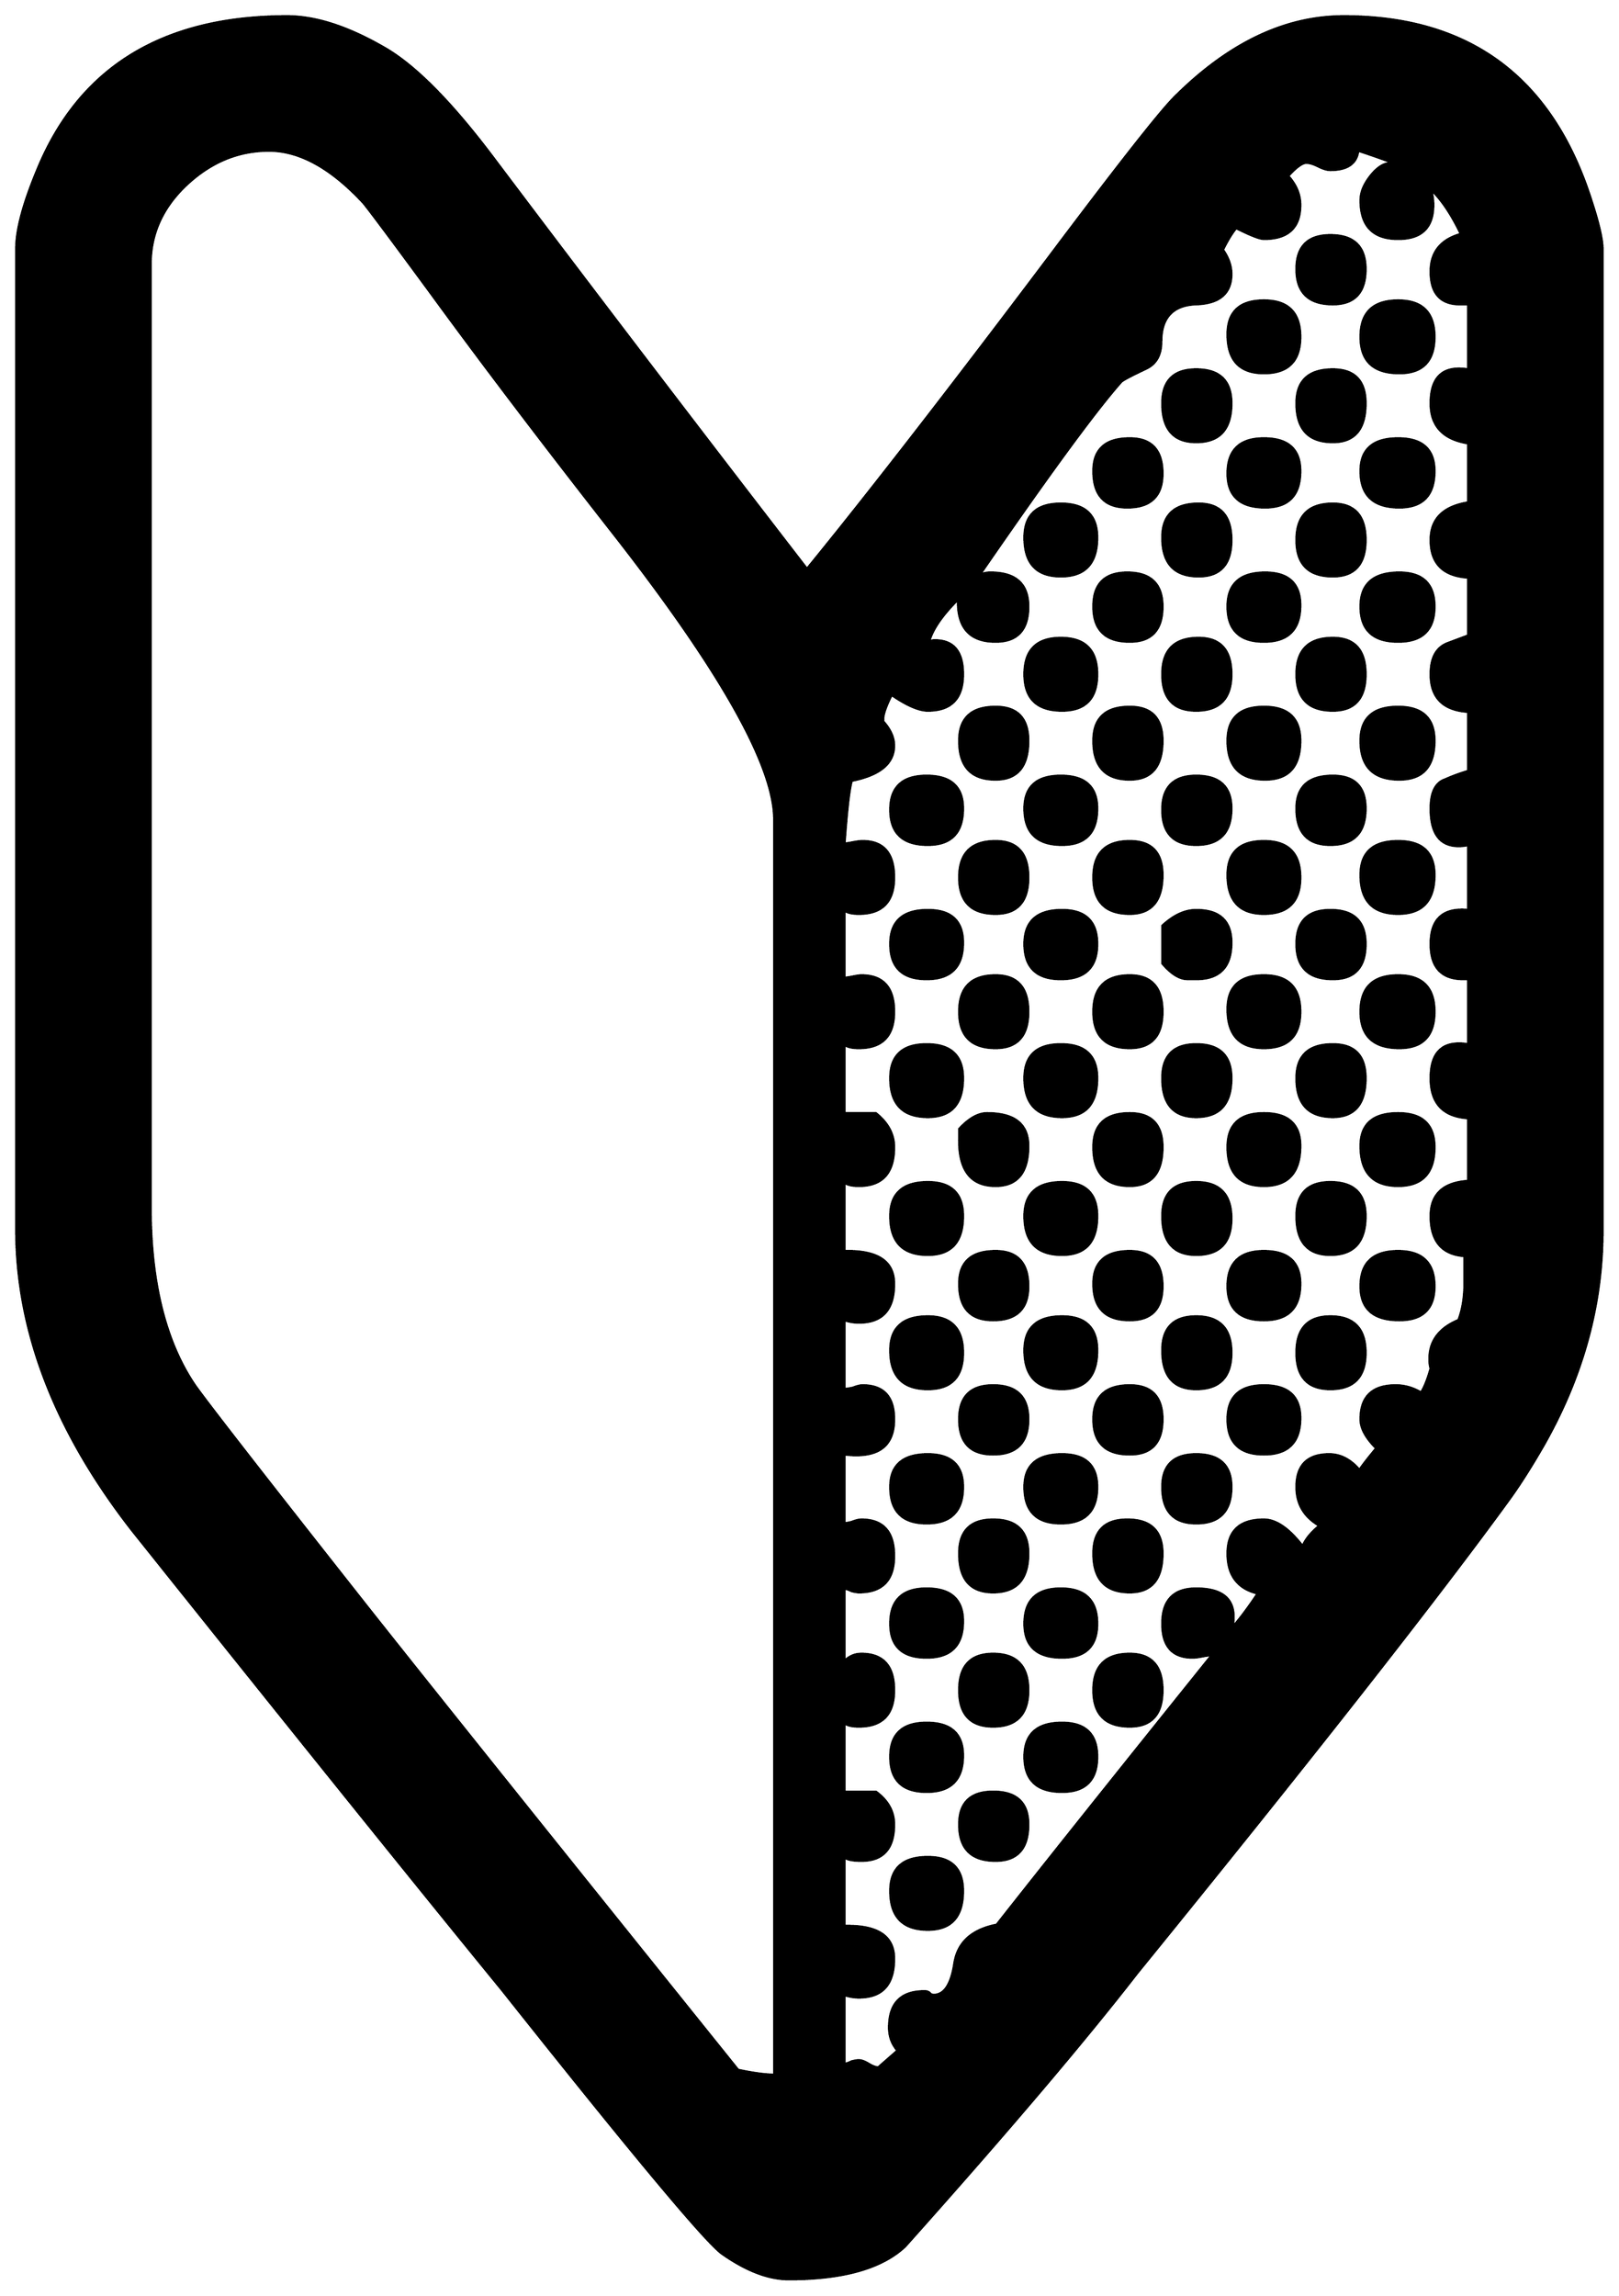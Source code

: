 


\begin{tikzpicture}[y=0.80pt, x=0.80pt, yscale=-1.0, xscale=1.0, inner sep=0pt, outer sep=0pt]
\begin{scope}[shift={(100.0,1699.0)},nonzero rule]
  \path[draw=.,fill=.,line width=1.600pt] (1394.0,-507.0) ..
    controls (1394.0,-445.667) and (1377.667,-386.333) ..
    (1345.0,-329.0) .. controls (1335.0,-311.667) and
    (1325.667,-297.0) .. (1317.0,-285.0) .. controls
    (1256.333,-201.667) and (1153.667,-71.0) .. (1009.0,107.0) ..
    controls (965.0,163.667) and (901.0,239.0) .. (817.0,333.0) ..
    controls (797.667,351.0) and (765.667,360.0) .. (721.0,360.0) ..
    controls (704.333,360.0) and (686.0,353.0) .. (666.0,339.0) ..
    controls (652.667,329.667) and (592.0,257.0) .. (484.0,121.0) ..
    controls (415.333,37.0) and (313.333,-89.667) .. (178.0,-259.0) ..
    controls (114.0,-341.0) and (82.0,-424.0) .. (82.0,-508.0)
    -- (82.0,-1319.0) .. controls (82.0,-1334.333) and
    (87.667,-1355.667) .. (99.0,-1383.0) .. controls (133.667,-1468.333)
    and (202.667,-1511.0) .. (306.0,-1511.0) .. controls
    (330.0,-1511.0) and (357.333,-1502.0) .. (388.0,-1484.0) ..
    controls (412.667,-1469.333) and (441.667,-1440.0) ..
    (475.0,-1396.0) .. controls (556.333,-1288.0) and
    (643.333,-1174.0) .. (736.0,-1054.0) .. controls
    (786.667,-1116.0) and (854.667,-1203.667) .. (940.0,-1317.0) ..
    controls (994.667,-1389.667) and (1028.0,-1432.0) ..
    (1040.0,-1444.0) .. controls (1084.667,-1488.667) and
    (1131.333,-1511.0) .. (1180.0,-1511.0) .. controls
    (1281.333,-1511.0) and (1348.667,-1463.0) .. (1382.0,-1367.0) ..
    controls (1390.0,-1343.667) and (1394.0,-1327.667) ..
    (1394.0,-1319.0) -- (1394.0,-507.0) -- cycle(1283.0,-548.0)
    -- (1283.0,-600.0) .. controls (1262.333,-601.333) and
    (1252.0,-612.333) .. (1252.0,-633.0) .. controls
    (1252.0,-655.0) and (1262.333,-664.333) .. (1283.0,-661.0) --
    (1283.0,-715.0) -- (1279.0,-715.0) .. controls
    (1261.0,-715.0) and (1252.0,-724.667) .. (1252.0,-744.0) ..
    controls (1252.0,-764.667) and (1262.333,-774.0) ..
    (1283.0,-772.0) -- (1283.0,-826.0) .. controls
    (1281.0,-825.333) and (1278.333,-825.0) .. (1275.0,-825.0) ..
    controls (1259.667,-825.0) and (1252.0,-835.333) ..
    (1252.0,-856.0) .. controls (1252.0,-869.333) and
    (1256.0,-877.333) .. (1264.0,-880.0) .. controls
    (1270.0,-882.667) and (1276.333,-885.0) .. (1283.0,-887.0) --
    (1283.0,-936.0) .. controls (1262.333,-937.333) and
    (1252.0,-947.667) .. (1252.0,-967.0) .. controls
    (1252.0,-981.0) and (1257.0,-989.667) .. (1267.0,-993.0) ..
    controls (1277.667,-997.0) and (1283.0,-999.0) ..
    (1283.0,-999.0) -- (1283.0,-1047.0) .. controls
    (1262.333,-1048.333) and (1252.0,-1058.667) .. (1252.0,-1078.0) ..
    controls (1252.0,-1095.333) and (1262.333,-1105.667) ..
    (1283.0,-1109.0) -- (1283.0,-1158.0) .. controls
    (1262.333,-1161.333) and (1252.0,-1172.333) .. (1252.0,-1191.0) ..
    controls (1252.0,-1213.0) and (1262.333,-1222.333) ..
    (1283.0,-1219.0) -- (1283.0,-1273.0) -- (1278.0,-1273.0) ..
    controls (1260.667,-1272.333) and (1252.0,-1281.333) ..
    (1252.0,-1300.0) .. controls (1252.0,-1316.0) and
    (1260.333,-1326.333) .. (1277.0,-1331.0) .. controls
    (1269.0,-1347.667) and (1260.667,-1360.0) .. (1252.0,-1368.0) ..
    controls (1253.333,-1364.0) and (1254.0,-1359.667) ..
    (1254.0,-1355.0) .. controls (1254.0,-1336.333) and
    (1244.333,-1327.0) .. (1225.0,-1327.0) .. controls
    (1204.333,-1327.0) and (1194.0,-1337.667) .. (1194.0,-1359.0) ..
    controls (1194.0,-1365.667) and (1197.0,-1372.667) ..
    (1203.0,-1380.0) .. controls (1209.667,-1388.0) and
    (1216.333,-1391.0) .. (1223.0,-1389.0) .. controls
    (1216.333,-1391.667) and (1206.0,-1395.333) .. (1192.0,-1400.0) ..
    controls (1190.667,-1389.333) and (1183.0,-1384.0) ..
    (1169.0,-1384.0) .. controls (1166.333,-1384.0) and
    (1163.0,-1385.0) .. (1159.0,-1387.0) .. controls
    (1155.0,-1389.0) and (1151.667,-1390.0) .. (1149.0,-1390.0) ..
    controls (1145.667,-1390.0) and (1140.667,-1386.333) ..
    (1134.0,-1379.0) .. controls (1140.667,-1371.667) and
    (1144.0,-1363.667) .. (1144.0,-1355.0) .. controls
    (1144.0,-1336.333) and (1134.0,-1327.0) .. (1114.0,-1327.0) ..
    controls (1110.667,-1327.0) and (1103.0,-1330.0) ..
    (1091.0,-1336.0) .. controls (1087.667,-1332.0) and
    (1084.0,-1326.0) .. (1080.0,-1318.0) .. controls
    (1084.667,-1311.333) and (1087.0,-1304.667) .. (1087.0,-1298.0) ..
    controls (1087.0,-1282.0) and (1077.333,-1273.667) ..
    (1058.0,-1273.0) .. controls (1038.667,-1272.333) and
    (1029.0,-1262.0) .. (1029.0,-1242.0) .. controls
    (1029.0,-1231.333) and (1025.0,-1224.0) .. (1017.0,-1220.0) ..
    controls (1004.333,-1214.0) and (997.333,-1210.333) ..
    (996.0,-1209.0) .. controls (974.667,-1185.0) and
    (935.333,-1131.333) .. (878.0,-1048.0) .. controls
    (880.0,-1050.0) and (883.333,-1051.0) .. (888.0,-1051.0) ..
    controls (908.667,-1051.0) and (919.0,-1041.667) ..
    (919.0,-1023.0) .. controls (919.0,-1003.667) and
    (910.0,-994.0) .. (892.0,-994.0) .. controls (870.667,-994.0)
    and (860.333,-1005.667) .. (861.0,-1029.0) .. controls
    (847.667,-1015.667) and (839.667,-1004.0) .. (837.0,-994.0) ..
    controls (838.333,-994.667) and (840.0,-995.0) .. (842.0,-995.0)
    .. controls (857.333,-995.0) and (865.0,-985.667) ..
    (865.0,-967.0) .. controls (865.0,-947.0) and (855.333,-937.0)
    .. (836.0,-937.0) .. controls (828.667,-937.0) and
    (818.667,-941.333) .. (806.0,-950.0) .. controls (801.333,-940.667)
    and (799.0,-934.0) .. (799.0,-930.0) -- (799.0,-928.0) ..
    controls (805.0,-921.333) and (808.0,-914.667) .. (808.0,-908.0)
    .. controls (808.0,-893.333) and (796.333,-883.667) ..
    (773.0,-879.0) .. controls (771.0,-872.333) and (769.0,-855.0)
    .. (767.0,-827.0) .. controls (768.333,-827.0) and
    (770.667,-827.333) .. (774.0,-828.0) .. controls (777.333,-828.667)
    and (780.0,-829.0) .. (782.0,-829.0) .. controls
    (799.333,-829.0) and (808.0,-819.0) .. (808.0,-799.0) ..
    controls (808.0,-779.0) and (798.333,-769.0) .. (779.0,-769.0)
    .. controls (773.0,-769.0) and (769.0,-770.0) ..
    (767.0,-772.0) -- (767.0,-716.0) .. controls (768.333,-716.0)
    and (770.667,-716.333) .. (774.0,-717.0) .. controls
    (777.333,-717.667) and (779.667,-718.0) .. (781.0,-718.0) ..
    controls (799.0,-718.0) and (808.0,-708.0) .. (808.0,-688.0)
    .. controls (808.0,-668.0) and (798.333,-658.0) ..
    (779.0,-658.0) .. controls (773.0,-658.0) and (769.0,-659.0)
    .. (767.0,-661.0) -- (767.0,-604.0) -- (793.0,-604.0) ..
    controls (803.0,-596.0) and (808.0,-586.667) .. (808.0,-576.0)
    .. controls (808.0,-554.667) and (798.333,-544.0) ..
    (779.0,-544.0) .. controls (773.0,-544.0) and (769.0,-545.0)
    .. (767.0,-547.0) -- (767.0,-490.0) .. controls
    (794.333,-490.667) and (808.0,-481.667) .. (808.0,-463.0) ..
    controls (808.0,-441.667) and (798.333,-431.0) .. (779.0,-431.0)
    .. controls (775.0,-431.0) and (771.0,-431.667) ..
    (767.0,-433.0) -- (767.0,-376.0) .. controls (768.333,-376.0)
    and (770.667,-376.333) .. (774.0,-377.0) .. controls
    (777.333,-378.333) and (780.0,-379.0) .. (782.0,-379.0) ..
    controls (799.333,-379.0) and (808.0,-369.667) .. (808.0,-351.0)
    .. controls (808.0,-328.333) and (794.333,-318.667) ..
    (767.0,-322.0) -- (767.0,-265.0) .. controls (768.333,-265.0)
    and (770.333,-265.333) .. (773.0,-266.0) .. controls
    (776.333,-267.333) and (779.0,-268.0) .. (781.0,-268.0) ..
    controls (799.0,-268.0) and (808.0,-258.0) .. (808.0,-238.0)
    .. controls (808.0,-218.0) and (798.333,-208.0) ..
    (779.0,-208.0) .. controls (777.667,-208.0) and (775.667,-208.333)
    .. (773.0,-209.0) .. controls (770.333,-210.333) and
    (768.333,-211.0) .. (767.0,-211.0) -- (767.0,-151.0) ..
    controls (771.0,-155.0) and (775.667,-157.0) .. (781.0,-157.0)
    .. controls (799.0,-157.0) and (808.0,-147.0) ..
    (808.0,-127.0) .. controls (808.0,-107.0) and (798.333,-97.0)
    .. (779.0,-97.0) .. controls (773.0,-97.0) and (769.0,-98.0)
    .. (767.0,-100.0) -- (767.0,-43.0) -- (793.0,-43.0) ..
    controls (803.0,-35.667) and (808.0,-26.667) .. (808.0,-16.0) ..
    controls (808.0,4.0) and (799.0,14.0) .. (781.0,14.0) ..
    controls (773.667,14.0) and (769.0,13.0) .. (767.0,11.0) --
    (767.0,68.0) .. controls (794.333,67.333) and (808.0,76.333) ..
    (808.0,95.0) .. controls (808.0,116.333) and (798.333,127.0) ..
    (779.0,127.0) .. controls (775.0,127.0) and (771.0,126.333) ..
    (767.0,125.0) -- (767.0,182.0) .. controls (768.333,182.0) and
    (770.333,181.333) .. (773.0,180.0) .. controls (775.667,179.333) and
    (777.667,179.0) .. (779.0,179.0) .. controls (781.0,179.0) and
    (783.667,180.0) .. (787.0,182.0) .. controls (790.333,184.0) and
    (793.0,185.0) .. (795.0,185.0) .. controls (795.0,185.0) and
    (800.333,180.333) .. (811.0,171.0) .. controls (806.333,165.667) and
    (804.0,159.333) .. (804.0,152.0) .. controls (804.0,132.0) and
    (813.667,122.0) .. (833.0,122.0) .. controls (835.0,122.0) and
    (836.333,122.333) .. (837.0,123.0) .. controls (837.667,124.333) and
    (839.0,125.0) .. (841.0,125.0) .. controls (849.667,125.0) and
    (855.333,116.333) .. (858.0,99.0) .. controls (860.667,81.667) and
    (872.333,71.0) .. (893.0,67.0) .. controls (932.333,17.0) and
    (991.667,-57.333) .. (1071.0,-156.0) .. controls (1069.0,-156.0)
    and (1066.333,-155.667) .. (1063.0,-155.0) .. controls
    (1059.667,-154.333) and (1057.0,-154.0) .. (1055.0,-154.0) ..
    controls (1038.333,-154.0) and (1030.0,-163.333) ..
    (1030.0,-182.0) .. controls (1030.0,-201.333) and
    (1039.333,-211.0) .. (1058.0,-211.0) .. controls
    (1082.0,-211.0) and (1092.0,-200.333) .. (1088.0,-179.0) ..
    controls (1094.0,-185.667) and (1101.0,-195.0) ..
    (1109.0,-207.0) .. controls (1092.333,-211.0) and
    (1084.0,-222.0) .. (1084.0,-240.0) .. controls
    (1084.0,-258.667) and (1094.0,-268.0) .. (1114.0,-268.0) ..
    controls (1124.0,-268.0) and (1134.667,-260.667) ..
    (1146.0,-246.0) .. controls (1148.667,-252.0) and
    (1153.333,-257.667) .. (1160.0,-263.0) .. controls
    (1147.333,-270.333) and (1141.0,-281.0) .. (1141.0,-295.0) ..
    controls (1141.0,-313.0) and (1150.0,-322.0) ..
    (1168.0,-322.0) .. controls (1177.333,-322.0) and
    (1185.667,-317.667) .. (1193.0,-309.0) .. controls
    (1195.667,-313.0) and (1200.333,-319.0) .. (1207.0,-327.0) ..
    controls (1198.333,-335.667) and (1194.0,-343.667) ..
    (1194.0,-351.0) .. controls (1194.0,-369.667) and
    (1203.667,-379.0) .. (1223.0,-379.0) .. controls
    (1230.333,-379.0) and (1237.333,-377.0) .. (1244.0,-373.0) ..
    controls (1246.667,-377.0) and (1249.333,-383.667) ..
    (1252.0,-393.0) .. controls (1251.333,-395.0) and
    (1251.0,-397.667) .. (1251.0,-401.0) .. controls
    (1251.0,-415.667) and (1259.0,-426.333) .. (1275.0,-433.0) ..
    controls (1278.333,-441.667) and (1280.0,-452.0) ..
    (1280.0,-464.0) -- (1280.0,-486.0) .. controls
    (1261.333,-487.333) and (1252.0,-498.333) .. (1252.0,-519.0) ..
    controls (1252.0,-537.0) and (1262.333,-546.667) ..
    (1283.0,-548.0) -- cycle(709.0,191.0) -- (709.0,-847.0) ..
    controls (709.0,-891.0) and (665.0,-969.333) ..
    (577.0,-1082.0) .. controls (519.0,-1156.0) and
    (468.333,-1222.667) .. (425.0,-1282.0) .. controls
    (391.667,-1327.333) and (373.0,-1352.333) .. (369.0,-1357.0) ..
    controls (342.333,-1385.667) and (316.333,-1400.0) ..
    (291.0,-1400.0) .. controls (265.667,-1400.0) and
    (243.0,-1390.667) .. (223.0,-1372.0) .. controls
    (203.0,-1353.333) and (193.0,-1331.333) .. (193.0,-1306.0) --
    (193.0,-527.0) .. controls (193.0,-465.0) and (205.0,-416.0)
    .. (229.0,-380.0) .. controls (237.667,-367.333) and
    (285.667,-305.667) .. (373.0,-195.0) .. controls (423.667,-131.0)
    and (525.667,-3.667) .. (679.0,187.0) .. controls (691.667,189.667)
    and (701.667,191.0) .. (709.0,191.0) -- cycle(1198.0,-1302.0)
    .. controls (1198.0,-1282.667) and (1189.0,-1273.0) ..
    (1171.0,-1273.0) .. controls (1151.0,-1273.0) and
    (1141.0,-1282.667) .. (1141.0,-1302.0) .. controls
    (1141.0,-1320.667) and (1150.333,-1330.0) .. (1169.0,-1330.0) ..
    controls (1188.333,-1330.0) and (1198.0,-1320.667) ..
    (1198.0,-1302.0) -- cycle(1255.0,-1246.0) .. controls
    (1255.0,-1226.0) and (1245.333,-1216.0) .. (1226.0,-1216.0) ..
    controls (1204.667,-1216.0) and (1194.0,-1226.0) ..
    (1194.0,-1246.0) .. controls (1194.0,-1266.0) and
    (1204.333,-1276.0) .. (1225.0,-1276.0) .. controls
    (1245.0,-1276.0) and (1255.0,-1266.0) .. (1255.0,-1246.0) --
    cycle(1144.0,-1246.0) .. controls (1144.0,-1226.0) and
    (1134.0,-1216.0) .. (1114.0,-1216.0) .. controls
    (1094.0,-1216.0) and (1084.0,-1226.667) .. (1084.0,-1248.0) ..
    controls (1084.0,-1266.667) and (1094.0,-1276.0) ..
    (1114.0,-1276.0) .. controls (1134.0,-1276.0) and
    (1144.0,-1266.0) .. (1144.0,-1246.0) --
    cycle(1198.0,-1191.0) .. controls (1198.0,-1169.667) and
    (1189.0,-1159.0) .. (1171.0,-1159.0) .. controls
    (1151.0,-1159.0) and (1141.0,-1169.667) .. (1141.0,-1191.0) ..
    controls (1141.0,-1209.667) and (1151.0,-1219.0) ..
    (1171.0,-1219.0) .. controls (1189.0,-1219.0) and
    (1198.0,-1209.667) .. (1198.0,-1191.0) --
    cycle(1255.0,-1135.0) .. controls (1255.0,-1115.0) and
    (1245.333,-1105.0) .. (1226.0,-1105.0) .. controls
    (1204.667,-1105.0) and (1194.0,-1115.0) .. (1194.0,-1135.0) ..
    controls (1194.0,-1153.0) and (1204.333,-1162.0) ..
    (1225.0,-1162.0) .. controls (1245.0,-1162.0) and
    (1255.0,-1153.0) .. (1255.0,-1135.0) --
    cycle(1087.0,-1191.0) .. controls (1087.0,-1169.667) and
    (1077.333,-1159.0) .. (1058.0,-1159.0) .. controls
    (1039.333,-1159.0) and (1030.0,-1169.667) .. (1030.0,-1191.0) ..
    controls (1030.0,-1209.667) and (1039.333,-1219.0) ..
    (1058.0,-1219.0) .. controls (1077.333,-1219.0) and
    (1087.0,-1209.667) .. (1087.0,-1191.0) --
    cycle(1144.0,-1135.0) .. controls (1144.0,-1115.0) and
    (1134.333,-1105.0) .. (1115.0,-1105.0) .. controls
    (1094.333,-1105.0) and (1084.0,-1114.333) .. (1084.0,-1133.0) ..
    controls (1084.0,-1152.333) and (1094.0,-1162.0) ..
    (1114.0,-1162.0) .. controls (1134.0,-1162.0) and
    (1144.0,-1153.0) .. (1144.0,-1135.0) --
    cycle(1198.0,-1078.0) .. controls (1198.0,-1058.0) and
    (1189.0,-1048.0) .. (1171.0,-1048.0) .. controls
    (1151.0,-1048.0) and (1141.0,-1058.0) .. (1141.0,-1078.0) ..
    controls (1141.0,-1098.0) and (1151.0,-1108.0) ..
    (1171.0,-1108.0) .. controls (1189.0,-1108.0) and
    (1198.0,-1098.0) .. (1198.0,-1078.0) --
    cycle(1255.0,-1023.0) .. controls (1255.0,-1003.667) and
    (1245.0,-994.0) .. (1225.0,-994.0) .. controls
    (1204.333,-994.0) and (1194.0,-1003.667) .. (1194.0,-1023.0) ..
    controls (1194.0,-1041.667) and (1204.667,-1051.0) ..
    (1226.0,-1051.0) .. controls (1245.333,-1051.0) and
    (1255.0,-1041.667) .. (1255.0,-1023.0) --
    cycle(1087.0,-1078.0) .. controls (1087.0,-1058.0) and
    (1078.0,-1048.0) .. (1060.0,-1048.0) .. controls
    (1040.0,-1048.0) and (1030.0,-1058.667) .. (1030.0,-1080.0) ..
    controls (1030.0,-1098.667) and (1040.0,-1108.0) ..
    (1060.0,-1108.0) .. controls (1078.0,-1108.0) and
    (1087.0,-1098.0) .. (1087.0,-1078.0) --
    cycle(1144.0,-1024.0) .. controls (1144.0,-1004.0) and
    (1134.0,-994.0) .. (1114.0,-994.0) .. controls
    (1094.0,-994.0) and (1084.0,-1003.667) .. (1084.0,-1023.0) ..
    controls (1084.0,-1041.667) and (1094.333,-1051.0) ..
    (1115.0,-1051.0) .. controls (1134.333,-1051.0) and
    (1144.0,-1042.0) .. (1144.0,-1024.0) -- cycle(1198.0,-967.0)
    .. controls (1198.0,-947.0) and (1189.0,-937.0) ..
    (1171.0,-937.0) .. controls (1151.0,-937.0) and
    (1141.0,-947.0) .. (1141.0,-967.0) .. controls
    (1141.0,-987.0) and (1151.0,-997.0) .. (1171.0,-997.0) ..
    controls (1189.0,-997.0) and (1198.0,-987.0) ..
    (1198.0,-967.0) -- cycle(1030.0,-1133.0) .. controls
    (1030.0,-1114.333) and (1020.333,-1105.0) .. (1001.0,-1105.0) ..
    controls (982.333,-1105.0) and (973.0,-1115.0) ..
    (973.0,-1135.0) .. controls (973.0,-1153.0) and
    (983.0,-1162.0) .. (1003.0,-1162.0) .. controls
    (1021.0,-1162.0) and (1030.0,-1152.333) .. (1030.0,-1133.0) --
    cycle(1255.0,-912.0) .. controls (1255.0,-890.667) and
    (1245.333,-880.0) .. (1226.0,-880.0) .. controls
    (1204.667,-880.0) and (1194.0,-890.667) .. (1194.0,-912.0) ..
    controls (1194.0,-930.667) and (1204.333,-940.0) ..
    (1225.0,-940.0) .. controls (1245.0,-940.0) and
    (1255.0,-930.667) .. (1255.0,-912.0) -- cycle(1087.0,-967.0)
    .. controls (1087.0,-947.0) and (1077.333,-937.0) ..
    (1058.0,-937.0) .. controls (1039.333,-937.0) and
    (1030.0,-947.0) .. (1030.0,-967.0) .. controls
    (1030.0,-987.0) and (1040.0,-997.0) .. (1060.0,-997.0) ..
    controls (1078.0,-997.0) and (1087.0,-987.0) ..
    (1087.0,-967.0) -- cycle(976.0,-1080.0) .. controls
    (976.0,-1058.667) and (966.0,-1048.0) .. (946.0,-1048.0) ..
    controls (926.0,-1048.0) and (916.0,-1058.667) ..
    (916.0,-1080.0) .. controls (916.0,-1098.667) and
    (926.0,-1108.0) .. (946.0,-1108.0) .. controls
    (966.0,-1108.0) and (976.0,-1098.667) .. (976.0,-1080.0) --
    cycle(1030.0,-1023.0) .. controls (1030.0,-1003.667) and
    (1021.0,-994.0) .. (1003.0,-994.0) .. controls
    (983.0,-994.0) and (973.0,-1003.667) .. (973.0,-1023.0) ..
    controls (973.0,-1041.667) and (982.333,-1051.0) ..
    (1001.0,-1051.0) .. controls (1020.333,-1051.0) and
    (1030.0,-1041.667) .. (1030.0,-1023.0) -- cycle(1144.0,-912.0)
    .. controls (1144.0,-890.667) and (1134.333,-880.0) ..
    (1115.0,-880.0) .. controls (1094.333,-880.0) and
    (1084.0,-890.667) .. (1084.0,-912.0) .. controls
    (1084.0,-930.667) and (1094.0,-940.0) .. (1114.0,-940.0) ..
    controls (1134.0,-940.0) and (1144.0,-930.667) ..
    (1144.0,-912.0) -- cycle(1198.0,-856.0) .. controls
    (1198.0,-836.0) and (1188.333,-826.0) .. (1169.0,-826.0) ..
    controls (1150.333,-826.0) and (1141.0,-836.0) ..
    (1141.0,-856.0) .. controls (1141.0,-874.0) and
    (1151.0,-883.0) .. (1171.0,-883.0) .. controls
    (1189.0,-883.0) and (1198.0,-874.0) .. (1198.0,-856.0) --
    cycle(1255.0,-801.0) .. controls (1255.0,-779.667) and
    (1245.0,-769.0) .. (1225.0,-769.0) .. controls
    (1204.333,-769.0) and (1194.0,-779.667) .. (1194.0,-801.0) ..
    controls (1194.0,-819.667) and (1204.333,-829.0) ..
    (1225.0,-829.0) .. controls (1245.0,-829.0) and
    (1255.0,-819.667) .. (1255.0,-801.0) -- cycle(976.0,-967.0) ..
    controls (976.0,-947.0) and (966.333,-937.0) .. (947.0,-937.0)
    .. controls (926.333,-937.0) and (916.0,-947.0) ..
    (916.0,-967.0) .. controls (916.0,-987.0) and (926.0,-997.0)
    .. (946.0,-997.0) .. controls (966.0,-997.0) and
    (976.0,-987.0) .. (976.0,-967.0) -- cycle(1087.0,-856.0) ..
    controls (1087.0,-836.0) and (1077.333,-826.0) ..
    (1058.0,-826.0) .. controls (1039.333,-826.0) and
    (1030.0,-835.667) .. (1030.0,-855.0) .. controls
    (1030.0,-873.667) and (1039.333,-883.0) .. (1058.0,-883.0) ..
    controls (1077.333,-883.0) and (1087.0,-874.0) ..
    (1087.0,-856.0) -- cycle(1144.0,-799.0) .. controls
    (1144.0,-779.0) and (1134.0,-769.0) .. (1114.0,-769.0) ..
    controls (1094.0,-769.0) and (1084.0,-779.667) ..
    (1084.0,-801.0) .. controls (1084.0,-819.667) and
    (1094.0,-829.0) .. (1114.0,-829.0) .. controls
    (1134.0,-829.0) and (1144.0,-819.0) .. (1144.0,-799.0) --
    cycle(1198.0,-744.0) .. controls (1198.0,-724.667) and
    (1189.0,-715.0) .. (1171.0,-715.0) .. controls
    (1151.0,-715.0) and (1141.0,-724.667) .. (1141.0,-744.0) ..
    controls (1141.0,-762.667) and (1150.333,-772.0) ..
    (1169.0,-772.0) .. controls (1188.333,-772.0) and
    (1198.0,-762.667) .. (1198.0,-744.0) -- cycle(1255.0,-688.0)
    .. controls (1255.0,-668.0) and (1245.333,-658.0) ..
    (1226.0,-658.0) .. controls (1204.667,-658.0) and
    (1194.0,-668.0) .. (1194.0,-688.0) .. controls
    (1194.0,-708.0) and (1204.333,-718.0) .. (1225.0,-718.0) ..
    controls (1245.0,-718.0) and (1255.0,-708.0) ..
    (1255.0,-688.0) -- cycle(1030.0,-912.0) .. controls
    (1030.0,-890.667) and (1021.0,-880.0) .. (1003.0,-880.0) ..
    controls (983.0,-880.0) and (973.0,-890.667) .. (973.0,-912.0)
    .. controls (973.0,-930.667) and (983.0,-940.0) ..
    (1003.0,-940.0) .. controls (1021.0,-940.0) and
    (1030.0,-930.667) .. (1030.0,-912.0) -- cycle(1087.0,-745.0)
    .. controls (1087.0,-725.0) and (1077.333,-715.0) ..
    (1058.0,-715.0) -- (1051.0,-715.0) .. controls
    (1044.333,-715.0) and (1037.333,-719.333) .. (1030.0,-728.0) --
    (1030.0,-759.0) .. controls (1039.333,-767.667) and
    (1048.667,-772.0) .. (1058.0,-772.0) .. controls
    (1077.333,-772.0) and (1087.0,-763.0) .. (1087.0,-745.0) --
    cycle(1144.0,-688.0) .. controls (1144.0,-668.0) and
    (1134.0,-658.0) .. (1114.0,-658.0) .. controls
    (1094.0,-658.0) and (1084.0,-668.667) .. (1084.0,-690.0) ..
    controls (1084.0,-708.667) and (1094.0,-718.0) ..
    (1114.0,-718.0) .. controls (1134.0,-718.0) and
    (1144.0,-708.0) .. (1144.0,-688.0) -- cycle(919.0,-912.0) ..
    controls (919.0,-890.667) and (910.0,-880.0) .. (892.0,-880.0)
    .. controls (872.0,-880.0) and (862.0,-890.667) ..
    (862.0,-912.0) .. controls (862.0,-930.667) and (872.0,-940.0)
    .. (892.0,-940.0) .. controls (910.0,-940.0) and
    (919.0,-930.667) .. (919.0,-912.0) -- cycle(976.0,-856.0) ..
    controls (976.0,-836.0) and (966.333,-826.0) .. (947.0,-826.0)
    .. controls (926.333,-826.0) and (916.0,-836.0) ..
    (916.0,-856.0) .. controls (916.0,-874.0) and (926.0,-883.0)
    .. (946.0,-883.0) .. controls (966.0,-883.0) and
    (976.0,-874.0) .. (976.0,-856.0) -- cycle(1030.0,-801.0) ..
    controls (1030.0,-779.667) and (1021.0,-769.0) ..
    (1003.0,-769.0) .. controls (983.0,-769.0) and
    (973.0,-779.0) .. (973.0,-799.0) .. controls (973.0,-819.0)
    and (983.0,-829.0) .. (1003.0,-829.0) .. controls
    (1021.0,-829.0) and (1030.0,-819.667) .. (1030.0,-801.0) --
    cycle(1198.0,-633.0) .. controls (1198.0,-611.667) and
    (1189.0,-601.0) .. (1171.0,-601.0) .. controls
    (1151.0,-601.0) and (1141.0,-611.667) .. (1141.0,-633.0) ..
    controls (1141.0,-651.667) and (1151.0,-661.0) ..
    (1171.0,-661.0) .. controls (1189.0,-661.0) and
    (1198.0,-651.667) .. (1198.0,-633.0) -- cycle(1255.0,-576.0)
    .. controls (1255.0,-554.667) and (1245.0,-544.0) ..
    (1225.0,-544.0) .. controls (1204.333,-544.0) and
    (1194.0,-555.0) .. (1194.0,-577.0) .. controls
    (1194.0,-595.0) and (1204.333,-604.0) .. (1225.0,-604.0) ..
    controls (1245.0,-604.0) and (1255.0,-594.667) ..
    (1255.0,-576.0) -- cycle(865.0,-856.0) .. controls
    (865.0,-836.0) and (855.333,-826.0) .. (836.0,-826.0) ..
    controls (815.333,-826.0) and (805.0,-835.667) .. (805.0,-855.0)
    .. controls (805.0,-873.667) and (815.0,-883.0) ..
    (835.0,-883.0) .. controls (855.0,-883.0) and (865.0,-874.0)
    .. (865.0,-856.0) -- cycle(919.0,-799.0) .. controls
    (919.0,-779.0) and (910.0,-769.0) .. (892.0,-769.0) ..
    controls (872.0,-769.0) and (862.0,-779.0) .. (862.0,-799.0)
    .. controls (862.0,-819.0) and (872.0,-829.0) ..
    (892.0,-829.0) .. controls (910.0,-829.0) and (919.0,-819.0)
    .. (919.0,-799.0) -- cycle(976.0,-744.0) .. controls
    (976.0,-724.667) and (966.0,-715.0) .. (946.0,-715.0) ..
    controls (926.0,-715.0) and (916.0,-724.667) .. (916.0,-744.0)
    .. controls (916.0,-762.667) and (926.333,-772.0) ..
    (947.0,-772.0) .. controls (966.333,-772.0) and (976.0,-762.667)
    .. (976.0,-744.0) -- cycle(1030.0,-688.0) .. controls
    (1030.0,-668.0) and (1021.0,-658.0) .. (1003.0,-658.0) ..
    controls (983.0,-658.0) and (973.0,-668.0) .. (973.0,-688.0)
    .. controls (973.0,-708.0) and (983.0,-718.0) ..
    (1003.0,-718.0) .. controls (1021.0,-718.0) and
    (1030.0,-708.0) .. (1030.0,-688.0) -- cycle(1087.0,-633.0)
    .. controls (1087.0,-611.667) and (1077.333,-601.0) ..
    (1058.0,-601.0) .. controls (1039.333,-601.0) and
    (1030.0,-611.667) .. (1030.0,-633.0) .. controls
    (1030.0,-651.667) and (1039.333,-661.0) .. (1058.0,-661.0) ..
    controls (1077.333,-661.0) and (1087.0,-651.667) ..
    (1087.0,-633.0) -- cycle(1144.0,-577.0) .. controls
    (1144.0,-555.0) and (1134.0,-544.0) .. (1114.0,-544.0) ..
    controls (1094.0,-544.0) and (1084.0,-554.667) ..
    (1084.0,-576.0) .. controls (1084.0,-594.667) and
    (1094.0,-604.0) .. (1114.0,-604.0) .. controls
    (1134.0,-604.0) and (1144.0,-595.0) .. (1144.0,-577.0) --
    cycle(1198.0,-519.0) .. controls (1198.0,-497.667) and
    (1188.333,-487.0) .. (1169.0,-487.0) .. controls
    (1150.333,-487.0) and (1141.0,-497.667) .. (1141.0,-519.0) ..
    controls (1141.0,-537.667) and (1150.333,-547.0) ..
    (1169.0,-547.0) .. controls (1188.333,-547.0) and
    (1198.0,-537.667) .. (1198.0,-519.0) -- cycle(1255.0,-461.0)
    .. controls (1255.0,-442.333) and (1245.333,-433.0) ..
    (1226.0,-433.0) .. controls (1204.667,-433.0) and
    (1194.0,-442.333) .. (1194.0,-461.0) .. controls
    (1194.0,-480.333) and (1204.333,-490.0) .. (1225.0,-490.0) ..
    controls (1245.0,-490.0) and (1255.0,-480.333) ..
    (1255.0,-461.0) -- cycle(865.0,-745.0) .. controls
    (865.0,-725.0) and (855.0,-715.0) .. (835.0,-715.0) ..
    controls (815.0,-715.0) and (805.0,-724.667) .. (805.0,-744.0)
    .. controls (805.0,-762.667) and (815.333,-772.0) ..
    (836.0,-772.0) .. controls (855.333,-772.0) and (865.0,-763.0)
    .. (865.0,-745.0) -- cycle(919.0,-688.0) .. controls
    (919.0,-668.0) and (910.0,-658.0) .. (892.0,-658.0) ..
    controls (872.0,-658.0) and (862.0,-668.0) .. (862.0,-688.0)
    .. controls (862.0,-708.0) and (872.0,-718.0) ..
    (892.0,-718.0) .. controls (910.0,-718.0) and (919.0,-708.0)
    .. (919.0,-688.0) -- cycle(976.0,-633.0) .. controls
    (976.0,-611.667) and (966.333,-601.0) .. (947.0,-601.0) ..
    controls (926.333,-601.0) and (916.0,-611.667) .. (916.0,-633.0)
    .. controls (916.0,-651.667) and (926.0,-661.0) ..
    (946.0,-661.0) .. controls (966.0,-661.0) and (976.0,-651.667)
    .. (976.0,-633.0) -- cycle(1030.0,-576.0) .. controls
    (1030.0,-554.667) and (1021.0,-544.0) .. (1003.0,-544.0) ..
    controls (983.0,-544.0) and (973.0,-554.667) .. (973.0,-576.0)
    .. controls (973.0,-594.667) and (983.0,-604.0) ..
    (1003.0,-604.0) .. controls (1021.0,-604.0) and
    (1030.0,-594.667) .. (1030.0,-576.0) -- cycle(1087.0,-517.0)
    .. controls (1087.0,-497.0) and (1077.333,-487.0) ..
    (1058.0,-487.0) .. controls (1039.333,-487.0) and
    (1030.0,-497.667) .. (1030.0,-519.0) .. controls
    (1030.0,-537.667) and (1039.333,-547.0) .. (1058.0,-547.0) ..
    controls (1077.333,-547.0) and (1087.0,-537.0) ..
    (1087.0,-517.0) -- cycle(1144.0,-463.0) .. controls
    (1144.0,-443.0) and (1134.0,-433.0) .. (1114.0,-433.0) ..
    controls (1094.0,-433.0) and (1084.0,-442.333) ..
    (1084.0,-461.0) .. controls (1084.0,-480.333) and
    (1094.0,-490.0) .. (1114.0,-490.0) .. controls
    (1134.0,-490.0) and (1144.0,-481.0) .. (1144.0,-463.0) --
    cycle(1198.0,-406.0) .. controls (1198.0,-386.0) and
    (1188.333,-376.0) .. (1169.0,-376.0) .. controls
    (1150.333,-376.0) and (1141.0,-386.0) .. (1141.0,-406.0) ..
    controls (1141.0,-426.0) and (1150.333,-436.0) ..
    (1169.0,-436.0) .. controls (1188.333,-436.0) and
    (1198.0,-426.0) .. (1198.0,-406.0) -- cycle(865.0,-633.0) ..
    controls (865.0,-611.667) and (855.333,-601.0) .. (836.0,-601.0)
    .. controls (815.333,-601.0) and (805.0,-611.667) ..
    (805.0,-633.0) .. controls (805.0,-651.667) and (815.0,-661.0)
    .. (835.0,-661.0) .. controls (855.0,-661.0) and
    (865.0,-651.667) .. (865.0,-633.0) -- cycle(919.0,-577.0) ..
    controls (919.0,-555.0) and (910.0,-544.0) .. (892.0,-544.0)
    .. controls (871.333,-544.0) and (861.333,-557.333) ..
    (862.0,-584.0) -- (862.0,-591.0) .. controls (870.0,-599.667)
    and (877.667,-604.0) .. (885.0,-604.0) .. controls
    (907.667,-604.0) and (919.0,-595.0) .. (919.0,-577.0) --
    cycle(1087.0,-406.0) .. controls (1087.0,-386.0) and
    (1077.333,-376.0) .. (1058.0,-376.0) .. controls
    (1039.333,-376.0) and (1030.0,-386.667) .. (1030.0,-408.0) ..
    controls (1030.0,-426.667) and (1039.333,-436.0) ..
    (1058.0,-436.0) .. controls (1077.333,-436.0) and
    (1087.0,-426.0) .. (1087.0,-406.0) -- cycle(1144.0,-352.0)
    .. controls (1144.0,-332.0) and (1134.0,-322.0) ..
    (1114.0,-322.0) .. controls (1094.0,-322.0) and
    (1084.0,-331.667) .. (1084.0,-351.0) .. controls
    (1084.0,-369.667) and (1094.0,-379.0) .. (1114.0,-379.0) ..
    controls (1134.0,-379.0) and (1144.0,-370.0) ..
    (1144.0,-352.0) -- cycle(976.0,-519.0) .. controls
    (976.0,-497.667) and (966.333,-487.0) .. (947.0,-487.0) ..
    controls (926.333,-487.0) and (916.0,-497.667) .. (916.0,-519.0)
    .. controls (916.0,-537.667) and (926.333,-547.0) ..
    (947.0,-547.0) .. controls (966.333,-547.0) and (976.0,-537.667)
    .. (976.0,-519.0) -- cycle(1030.0,-461.0) .. controls
    (1030.0,-442.333) and (1021.0,-433.0) .. (1003.0,-433.0) ..
    controls (983.0,-433.0) and (973.0,-443.0) .. (973.0,-463.0)
    .. controls (973.0,-481.0) and (983.0,-490.0) ..
    (1003.0,-490.0) .. controls (1021.0,-490.0) and
    (1030.0,-480.333) .. (1030.0,-461.0) -- cycle(865.0,-519.0) ..
    controls (865.0,-497.667) and (855.333,-487.0) .. (836.0,-487.0)
    .. controls (815.333,-487.0) and (805.0,-497.667) ..
    (805.0,-519.0) .. controls (805.0,-537.667) and (815.333,-547.0)
    .. (836.0,-547.0) .. controls (855.333,-547.0) and
    (865.0,-537.667) .. (865.0,-519.0) -- cycle(919.0,-461.0) ..
    controls (919.0,-442.333) and (909.333,-433.0) .. (890.0,-433.0)
    .. controls (871.333,-433.0) and (862.0,-443.0) ..
    (862.0,-463.0) .. controls (862.0,-481.0) and (872.0,-490.0)
    .. (892.0,-490.0) .. controls (910.0,-490.0) and
    (919.0,-480.333) .. (919.0,-461.0) -- cycle(976.0,-408.0) ..
    controls (976.0,-386.667) and (966.333,-376.0) .. (947.0,-376.0)
    .. controls (926.333,-376.0) and (916.0,-386.667) ..
    (916.0,-408.0) .. controls (916.0,-426.667) and (926.333,-436.0)
    .. (947.0,-436.0) .. controls (966.333,-436.0) and
    (976.0,-426.667) .. (976.0,-408.0) -- cycle(1030.0,-351.0) ..
    controls (1030.0,-331.667) and (1021.0,-322.0) ..
    (1003.0,-322.0) .. controls (983.0,-322.0) and
    (973.0,-331.667) .. (973.0,-351.0) .. controls (973.0,-369.667)
    and (983.0,-379.0) .. (1003.0,-379.0) .. controls
    (1021.0,-379.0) and (1030.0,-369.667) .. (1030.0,-351.0) --
    cycle(1087.0,-295.0) .. controls (1087.0,-275.0) and
    (1077.333,-265.0) .. (1058.0,-265.0) .. controls
    (1039.333,-265.0) and (1030.0,-275.0) .. (1030.0,-295.0) ..
    controls (1030.0,-313.0) and (1039.333,-322.0) ..
    (1058.0,-322.0) .. controls (1077.333,-322.0) and
    (1087.0,-313.0) .. (1087.0,-295.0) -- cycle(865.0,-406.0) ..
    controls (865.0,-386.0) and (855.333,-376.0) .. (836.0,-376.0)
    .. controls (815.333,-376.0) and (805.0,-386.667) ..
    (805.0,-408.0) .. controls (805.0,-426.667) and (815.333,-436.0)
    .. (836.0,-436.0) .. controls (855.333,-436.0) and
    (865.0,-426.0) .. (865.0,-406.0) -- cycle(919.0,-351.0) ..
    controls (919.0,-331.667) and (909.333,-322.0) .. (890.0,-322.0)
    .. controls (871.333,-322.0) and (862.0,-331.667) ..
    (862.0,-351.0) .. controls (862.0,-369.667) and (871.333,-379.0)
    .. (890.0,-379.0) .. controls (909.333,-379.0) and
    (919.0,-369.667) .. (919.0,-351.0) -- cycle(976.0,-295.0) ..
    controls (976.0,-275.0) and (966.0,-265.0) .. (946.0,-265.0)
    .. controls (926.0,-265.0) and (916.0,-275.0) ..
    (916.0,-295.0) .. controls (916.0,-313.0) and (926.333,-322.0)
    .. (947.0,-322.0) .. controls (966.333,-322.0) and
    (976.0,-313.0) .. (976.0,-295.0) -- cycle(1030.0,-240.0) ..
    controls (1030.0,-218.667) and (1021.0,-208.0) ..
    (1003.0,-208.0) .. controls (983.0,-208.0) and
    (973.0,-218.667) .. (973.0,-240.0) .. controls (973.0,-258.667)
    and (982.333,-268.0) .. (1001.0,-268.0) .. controls
    (1020.333,-268.0) and (1030.0,-258.667) .. (1030.0,-240.0) --
    cycle(865.0,-295.0) .. controls (865.0,-275.0) and
    (855.0,-265.0) .. (835.0,-265.0) .. controls (815.0,-265.0)
    and (805.0,-275.0) .. (805.0,-295.0) .. controls
    (805.0,-313.0) and (815.333,-322.0) .. (836.0,-322.0) ..
    controls (855.333,-322.0) and (865.0,-313.0) .. (865.0,-295.0)
    -- cycle(919.0,-240.0) .. controls (919.0,-218.667) and
    (909.333,-208.0) .. (890.0,-208.0) .. controls (871.333,-208.0)
    and (862.0,-218.667) .. (862.0,-240.0) .. controls
    (862.0,-258.667) and (871.333,-268.0) .. (890.0,-268.0) ..
    controls (909.333,-268.0) and (919.0,-258.667) .. (919.0,-240.0)
    -- cycle(976.0,-182.0) .. controls (976.0,-163.333) and
    (966.333,-154.0) .. (947.0,-154.0) .. controls (926.333,-154.0)
    and (916.0,-163.333) .. (916.0,-182.0) .. controls
    (916.0,-201.333) and (926.0,-211.0) .. (946.0,-211.0) ..
    controls (966.0,-211.0) and (976.0,-201.333) .. (976.0,-182.0)
    -- cycle(1030.0,-127.0) .. controls (1030.0,-107.0) and
    (1021.0,-97.0) .. (1003.0,-97.0) .. controls (983.0,-97.0)
    and (973.0,-107.0) .. (973.0,-127.0) .. controls
    (973.0,-147.0) and (983.0,-157.0) .. (1003.0,-157.0) ..
    controls (1021.0,-157.0) and (1030.0,-147.0) ..
    (1030.0,-127.0) -- cycle(865.0,-184.0) .. controls
    (865.0,-164.0) and (855.0,-154.0) .. (835.0,-154.0) ..
    controls (815.0,-154.0) and (805.0,-163.333) .. (805.0,-182.0)
    .. controls (805.0,-201.333) and (815.0,-211.0) ..
    (835.0,-211.0) .. controls (855.0,-211.0) and (865.0,-202.0)
    .. (865.0,-184.0) -- cycle(919.0,-127.0) .. controls
    (919.0,-107.0) and (909.333,-97.0) .. (890.0,-97.0) ..
    controls (871.333,-97.0) and (862.0,-107.0) .. (862.0,-127.0)
    .. controls (862.0,-147.0) and (871.333,-157.0) ..
    (890.0,-157.0) .. controls (909.333,-157.0) and (919.0,-147.0)
    .. (919.0,-127.0) -- cycle(976.0,-72.0) .. controls
    (976.0,-52.667) and (966.333,-43.0) .. (947.0,-43.0) .. controls
    (926.333,-43.0) and (916.0,-52.667) .. (916.0,-72.0) .. controls
    (916.0,-90.667) and (926.333,-100.0) .. (947.0,-100.0) ..
    controls (966.333,-100.0) and (976.0,-90.667) .. (976.0,-72.0)
    -- cycle(865.0,-73.0) .. controls (865.0,-53.0) and
    (855.0,-43.0) .. (835.0,-43.0) .. controls (815.0,-43.0) and
    (805.0,-52.667) .. (805.0,-72.0) .. controls (805.0,-90.667) and
    (815.0,-100.0) .. (835.0,-100.0) .. controls (855.0,-100.0)
    and (865.0,-91.0) .. (865.0,-73.0) -- cycle(919.0,-16.0) ..
    controls (919.0,4.0) and (910.0,14.0) .. (892.0,14.0) ..
    controls (872.0,14.0) and (862.0,4.0) .. (862.0,-16.0) ..
    controls (862.0,-34.0) and (871.333,-43.0) .. (890.0,-43.0) ..
    controls (909.333,-43.0) and (919.0,-34.0) .. (919.0,-16.0) --
    cycle(865.0,39.0) .. controls (865.0,60.333) and (855.333,71.0)
    .. (836.0,71.0) .. controls (815.333,71.0) and (805.0,60.333) ..
    (805.0,39.0) .. controls (805.0,20.333) and (815.333,11.0) ..
    (836.0,11.0) .. controls (855.333,11.0) and (865.0,20.333) ..
    (865.0,39.0) -- cycle;
\end{scope}

\end{tikzpicture}

